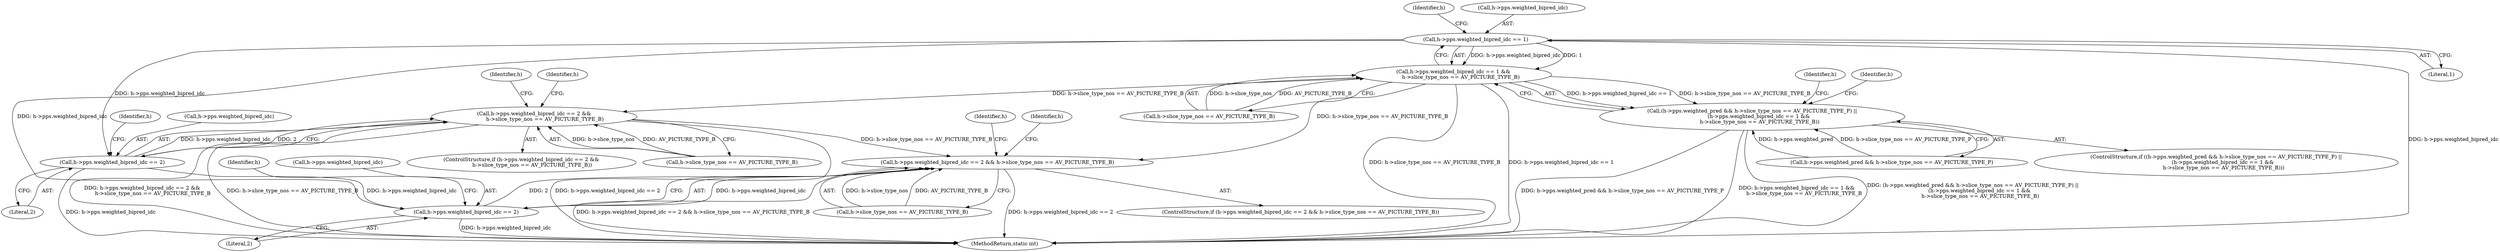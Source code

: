 digraph "0_FFmpeg_29ffeef5e73b8f41ff3a3f2242d356759c66f91f@pointer" {
"1002330" [label="(Call,h->pps.weighted_bipred_idc == 1)"];
"1002329" [label="(Call,h->pps.weighted_bipred_idc == 1 &&\n         h->slice_type_nos == AV_PICTURE_TYPE_B)"];
"1002317" [label="(Call,(h->pps.weighted_pred && h->slice_type_nos == AV_PICTURE_TYPE_P) ||\n        (h->pps.weighted_bipred_idc == 1 &&\n         h->slice_type_nos == AV_PICTURE_TYPE_B))"];
"1002346" [label="(Call,h->pps.weighted_bipred_idc == 2 &&\n             h->slice_type_nos == AV_PICTURE_TYPE_B)"];
"1002443" [label="(Call,h->pps.weighted_bipred_idc == 2 && h->slice_type_nos == AV_PICTURE_TYPE_B)"];
"1002347" [label="(Call,h->pps.weighted_bipred_idc == 2)"];
"1002444" [label="(Call,h->pps.weighted_bipred_idc == 2)"];
"1002458" [label="(Identifier,h)"];
"1002467" [label="(Identifier,h)"];
"1002337" [label="(Call,h->slice_type_nos == AV_PICTURE_TYPE_B)"];
"1002348" [label="(Call,h->pps.weighted_bipred_idc)"];
"1002316" [label="(ControlStructure,if ((h->pps.weighted_pred && h->slice_type_nos == AV_PICTURE_TYPE_P) ||\n        (h->pps.weighted_bipred_idc == 1 &&\n         h->slice_type_nos == AV_PICTURE_TYPE_B)))"];
"1002356" [label="(Identifier,h)"];
"1002350" [label="(Identifier,h)"];
"1002346" [label="(Call,h->pps.weighted_bipred_idc == 2 &&\n             h->slice_type_nos == AV_PICTURE_TYPE_B)"];
"1002443" [label="(Call,h->pps.weighted_bipred_idc == 2 && h->slice_type_nos == AV_PICTURE_TYPE_B)"];
"1002451" [label="(Call,h->slice_type_nos == AV_PICTURE_TYPE_B)"];
"1002361" [label="(Identifier,h)"];
"1002442" [label="(ControlStructure,if (h->pps.weighted_bipred_idc == 2 && h->slice_type_nos == AV_PICTURE_TYPE_B))"];
"1002453" [label="(Identifier,h)"];
"1002450" [label="(Literal,2)"];
"1002329" [label="(Call,h->pps.weighted_bipred_idc == 1 &&\n         h->slice_type_nos == AV_PICTURE_TYPE_B)"];
"1002339" [label="(Identifier,h)"];
"1003426" [label="(MethodReturn,static int)"];
"1002330" [label="(Call,h->pps.weighted_bipred_idc == 1)"];
"1002317" [label="(Call,(h->pps.weighted_pred && h->slice_type_nos == AV_PICTURE_TYPE_P) ||\n        (h->pps.weighted_bipred_idc == 1 &&\n         h->slice_type_nos == AV_PICTURE_TYPE_B))"];
"1002331" [label="(Call,h->pps.weighted_bipred_idc)"];
"1002444" [label="(Call,h->pps.weighted_bipred_idc == 2)"];
"1002368" [label="(Identifier,h)"];
"1002345" [label="(ControlStructure,if (h->pps.weighted_bipred_idc == 2 &&\n             h->slice_type_nos == AV_PICTURE_TYPE_B))"];
"1002336" [label="(Literal,1)"];
"1002318" [label="(Call,h->pps.weighted_pred && h->slice_type_nos == AV_PICTURE_TYPE_P)"];
"1002353" [label="(Literal,2)"];
"1002347" [label="(Call,h->pps.weighted_bipred_idc == 2)"];
"1002343" [label="(Identifier,h)"];
"1002445" [label="(Call,h->pps.weighted_bipred_idc)"];
"1002354" [label="(Call,h->slice_type_nos == AV_PICTURE_TYPE_B)"];
"1002330" -> "1002329"  [label="AST: "];
"1002330" -> "1002336"  [label="CFG: "];
"1002331" -> "1002330"  [label="AST: "];
"1002336" -> "1002330"  [label="AST: "];
"1002339" -> "1002330"  [label="CFG: "];
"1002329" -> "1002330"  [label="CFG: "];
"1002330" -> "1003426"  [label="DDG: h->pps.weighted_bipred_idc"];
"1002330" -> "1002329"  [label="DDG: h->pps.weighted_bipred_idc"];
"1002330" -> "1002329"  [label="DDG: 1"];
"1002330" -> "1002347"  [label="DDG: h->pps.weighted_bipred_idc"];
"1002330" -> "1002444"  [label="DDG: h->pps.weighted_bipred_idc"];
"1002329" -> "1002317"  [label="AST: "];
"1002329" -> "1002337"  [label="CFG: "];
"1002337" -> "1002329"  [label="AST: "];
"1002317" -> "1002329"  [label="CFG: "];
"1002329" -> "1003426"  [label="DDG: h->slice_type_nos == AV_PICTURE_TYPE_B"];
"1002329" -> "1003426"  [label="DDG: h->pps.weighted_bipred_idc == 1"];
"1002329" -> "1002317"  [label="DDG: h->pps.weighted_bipred_idc == 1"];
"1002329" -> "1002317"  [label="DDG: h->slice_type_nos == AV_PICTURE_TYPE_B"];
"1002337" -> "1002329"  [label="DDG: h->slice_type_nos"];
"1002337" -> "1002329"  [label="DDG: AV_PICTURE_TYPE_B"];
"1002329" -> "1002346"  [label="DDG: h->slice_type_nos == AV_PICTURE_TYPE_B"];
"1002329" -> "1002443"  [label="DDG: h->slice_type_nos == AV_PICTURE_TYPE_B"];
"1002317" -> "1002316"  [label="AST: "];
"1002317" -> "1002318"  [label="CFG: "];
"1002318" -> "1002317"  [label="AST: "];
"1002343" -> "1002317"  [label="CFG: "];
"1002350" -> "1002317"  [label="CFG: "];
"1002317" -> "1003426"  [label="DDG: h->pps.weighted_pred && h->slice_type_nos == AV_PICTURE_TYPE_P"];
"1002317" -> "1003426"  [label="DDG: h->pps.weighted_bipred_idc == 1 &&\n         h->slice_type_nos == AV_PICTURE_TYPE_B"];
"1002317" -> "1003426"  [label="DDG: (h->pps.weighted_pred && h->slice_type_nos == AV_PICTURE_TYPE_P) ||\n        (h->pps.weighted_bipred_idc == 1 &&\n         h->slice_type_nos == AV_PICTURE_TYPE_B)"];
"1002318" -> "1002317"  [label="DDG: h->pps.weighted_pred"];
"1002318" -> "1002317"  [label="DDG: h->slice_type_nos == AV_PICTURE_TYPE_P"];
"1002346" -> "1002345"  [label="AST: "];
"1002346" -> "1002347"  [label="CFG: "];
"1002346" -> "1002354"  [label="CFG: "];
"1002347" -> "1002346"  [label="AST: "];
"1002354" -> "1002346"  [label="AST: "];
"1002361" -> "1002346"  [label="CFG: "];
"1002368" -> "1002346"  [label="CFG: "];
"1002346" -> "1003426"  [label="DDG: h->slice_type_nos == AV_PICTURE_TYPE_B"];
"1002346" -> "1003426"  [label="DDG: h->pps.weighted_bipred_idc == 2"];
"1002346" -> "1003426"  [label="DDG: h->pps.weighted_bipred_idc == 2 &&\n             h->slice_type_nos == AV_PICTURE_TYPE_B"];
"1002347" -> "1002346"  [label="DDG: h->pps.weighted_bipred_idc"];
"1002347" -> "1002346"  [label="DDG: 2"];
"1002354" -> "1002346"  [label="DDG: h->slice_type_nos"];
"1002354" -> "1002346"  [label="DDG: AV_PICTURE_TYPE_B"];
"1002346" -> "1002443"  [label="DDG: h->slice_type_nos == AV_PICTURE_TYPE_B"];
"1002443" -> "1002442"  [label="AST: "];
"1002443" -> "1002444"  [label="CFG: "];
"1002443" -> "1002451"  [label="CFG: "];
"1002444" -> "1002443"  [label="AST: "];
"1002451" -> "1002443"  [label="AST: "];
"1002458" -> "1002443"  [label="CFG: "];
"1002467" -> "1002443"  [label="CFG: "];
"1002443" -> "1003426"  [label="DDG: h->pps.weighted_bipred_idc == 2 && h->slice_type_nos == AV_PICTURE_TYPE_B"];
"1002443" -> "1003426"  [label="DDG: h->pps.weighted_bipred_idc == 2"];
"1002444" -> "1002443"  [label="DDG: h->pps.weighted_bipred_idc"];
"1002444" -> "1002443"  [label="DDG: 2"];
"1002451" -> "1002443"  [label="DDG: h->slice_type_nos"];
"1002451" -> "1002443"  [label="DDG: AV_PICTURE_TYPE_B"];
"1002347" -> "1002353"  [label="CFG: "];
"1002348" -> "1002347"  [label="AST: "];
"1002353" -> "1002347"  [label="AST: "];
"1002356" -> "1002347"  [label="CFG: "];
"1002347" -> "1003426"  [label="DDG: h->pps.weighted_bipred_idc"];
"1002347" -> "1002444"  [label="DDG: h->pps.weighted_bipred_idc"];
"1002444" -> "1002450"  [label="CFG: "];
"1002445" -> "1002444"  [label="AST: "];
"1002450" -> "1002444"  [label="AST: "];
"1002453" -> "1002444"  [label="CFG: "];
"1002444" -> "1003426"  [label="DDG: h->pps.weighted_bipred_idc"];
}

